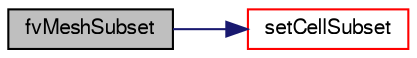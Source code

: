 digraph "fvMeshSubset"
{
  bgcolor="transparent";
  edge [fontname="FreeSans",fontsize="10",labelfontname="FreeSans",labelfontsize="10"];
  node [fontname="FreeSans",fontsize="10",shape=record];
  rankdir="LR";
  Node0 [label="fvMeshSubset",height=0.2,width=0.4,color="black", fillcolor="grey75", style="filled", fontcolor="black"];
  Node0 -> Node1 [color="midnightblue",fontsize="10",style="solid",fontname="FreeSans"];
  Node1 [label="setCellSubset",height=0.2,width=0.4,color="red",URL="$a22790.html#a7007bf1daafcf75caa93fdb67143236e",tooltip="Set the subset. Create \"oldInternalFaces\" patch for exposed. "];
}
